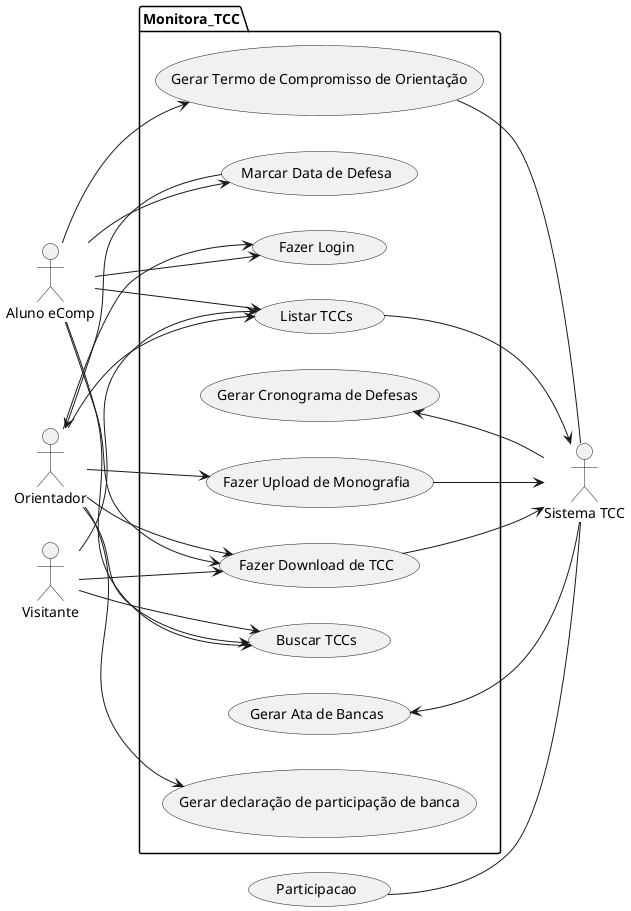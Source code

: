 @startuml casosdeuso
left to right direction

"Aluno eComp" as Aluno
"Visitante" as Visit

"Sistema TCC" as Sist
"Orientador" as Prof


package Monitora_TCC {
"Gerar declaração de participação de banca" as (participacao)
"Listar TCCs" as (Listar)
"Buscar TCCs" as (Buscar)
"Fazer Download de TCC" as (Download)
"Fazer Login" as (Login)
"Marcar Data de Defesa" as (Data)
"Fazer Upload de Monografia" as (Upload)
"Gerar Ata de Bancas" as (Atas)
"Gerar Cronograma de Defesas" as (Crono)
"Gerar Termo de Compromisso de Orientação" as (Compromisso)
}

:Prof: --> (Buscar)
:Prof: --> (participacao)
:Prof: --> (Download)
:Prof: --> (Listar)
:Prof: --> (Upload)
:Prof: --> (Login)

:Aluno: --> (Listar)
:Aluno: --> (Download)
:Aluno: --> (Buscar)
:Aluno: --> (Login)
:Aluno: --> (Data)
:Aluno: --> (Compromisso)

(Participacao) -- :Sist:
(Upload) --> :Sist:

:Visit: --> (Listar)
(Listar) --> :Sist:

:Visit: --> (Download)
(Download) --> :Sist:

:Visit: --> (Buscar)


(Data) --> :Prof:

(Compromisso) -- :Sist:

:Sist: -up-> (Atas)
:Sist: -up-> (Crono)
@enduml